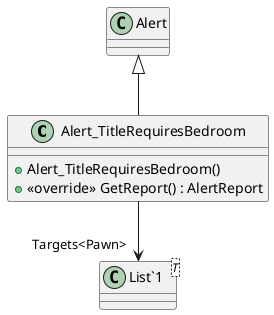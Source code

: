 @startuml
class Alert_TitleRequiresBedroom {
    + Alert_TitleRequiresBedroom()
    + <<override>> GetReport() : AlertReport
}
class "List`1"<T> {
}
Alert <|-- Alert_TitleRequiresBedroom
Alert_TitleRequiresBedroom --> "Targets<Pawn>" "List`1"
@enduml
